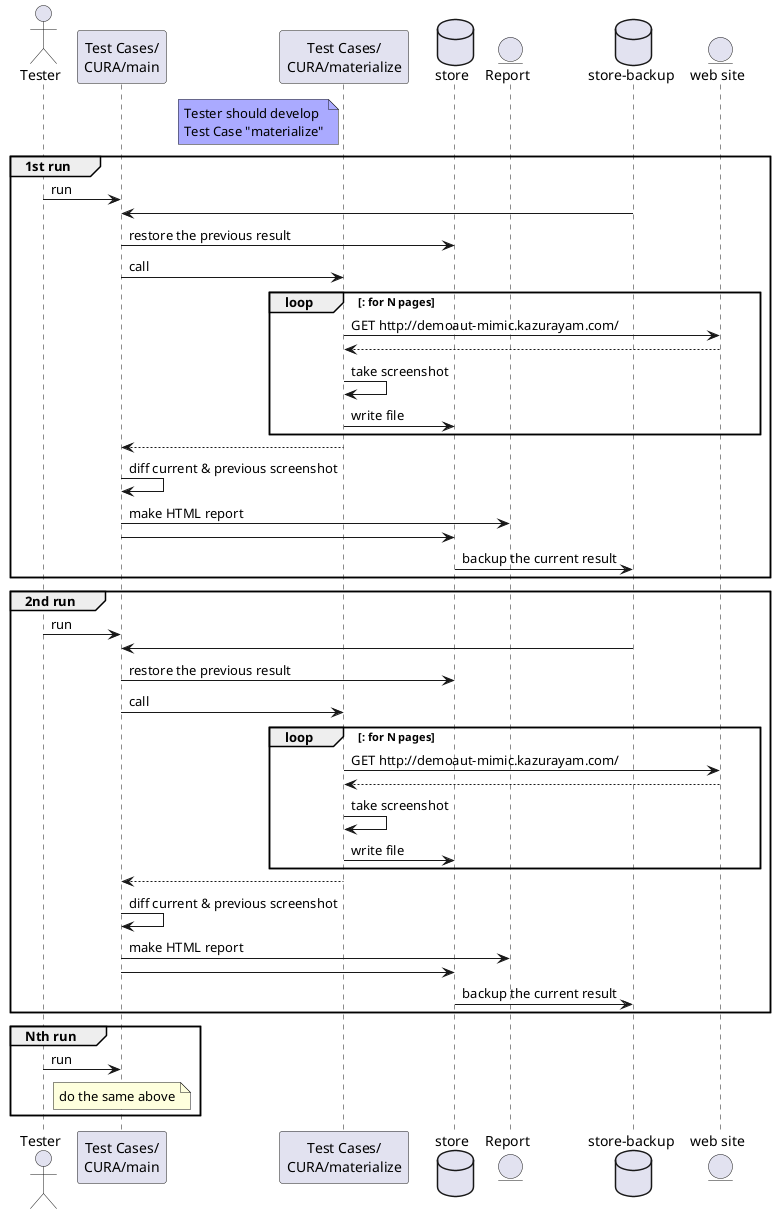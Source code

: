 @startuml chronos-diff
actor Tester as tester
participant "Test Cases/\nCURA/main" as main
participant "Test Cases/\nCURA/materialize" as materialize
note left of materialize #AAAAFF : Tester should develop\nTest Case "materialize"
database store
entity Report as report
database "store-backup" as storebk
entity "web site" as site

group 1st run
tester -> main : run
storebk -> main
main -> store : restore the previous result
main -> materialize : call
loop : for N pages
materialize -> site : GET http://demoaut-mimic.kazurayam.com/
materialize <-- site
materialize -> materialize : take screenshot
materialize -> store : write file
end
main <-- materialize
main -> main : diff current & previous screenshot
main -> report : make HTML report
main -> store
store -> storebk : backup the current result
end

group 2nd run
tester -> main : run
storebk -> main
main -> store : restore the previous result
main -> materialize : call
loop : for N pages
materialize -> site : GET http://demoaut-mimic.kazurayam.com/
materialize <-- site
materialize -> materialize : take screenshot
materialize -> store : write file
end
main <-- materialize
main -> main : diff current & previous screenshot
main -> report : make HTML report
main -> store
store -> storebk : backup the current result
end
group Nth run
tester -> main :run
note over main: do the same above
end
@enduml
